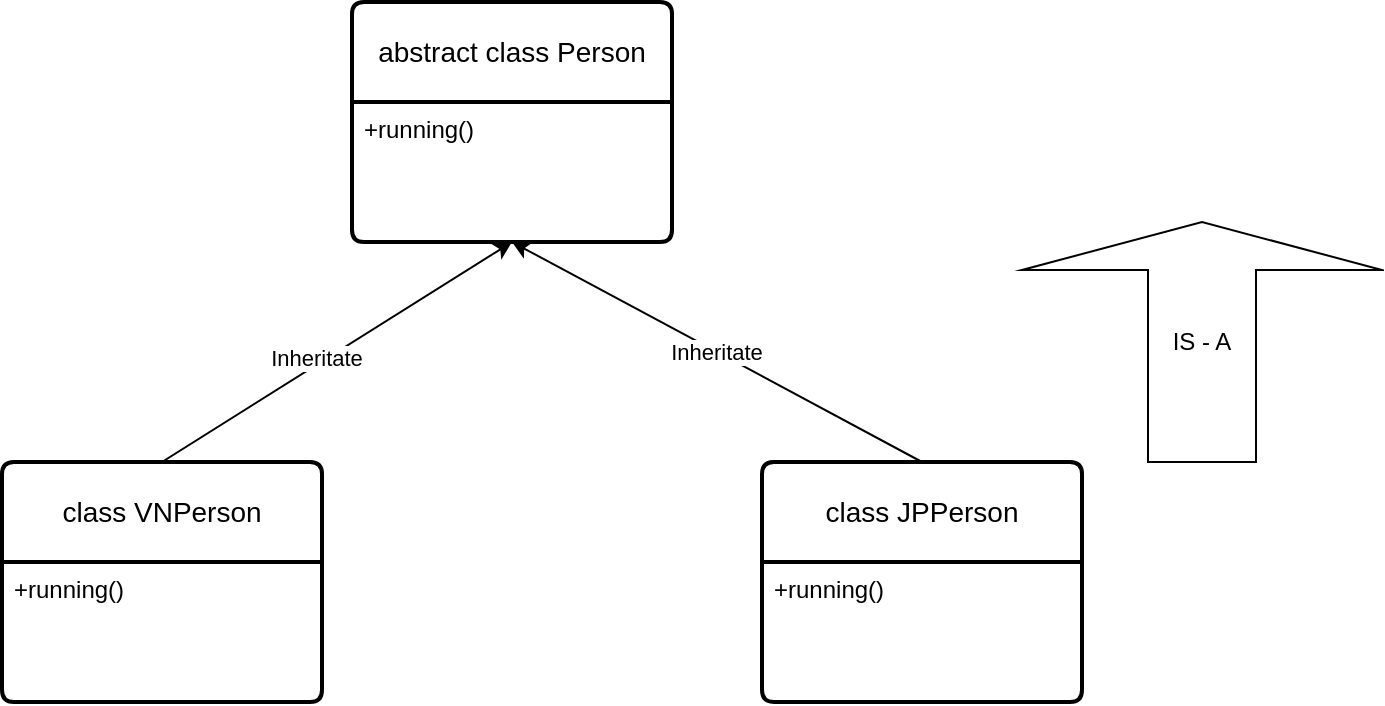 <mxfile version="24.7.17" pages="3">
  <diagram name="ver1" id="rfNRgyOxZWDc_MXJ597u">
    <mxGraphModel dx="954" dy="580" grid="1" gridSize="10" guides="1" tooltips="1" connect="1" arrows="1" fold="1" page="1" pageScale="1" pageWidth="850" pageHeight="1100" math="0" shadow="0">
      <root>
        <mxCell id="0" />
        <mxCell id="1" parent="0" />
        <mxCell id="Fdz8h830CbI0Klw9Zgjm-1" value="abstract class Person" style="swimlane;childLayout=stackLayout;horizontal=1;startSize=50;horizontalStack=0;rounded=1;fontSize=14;fontStyle=0;strokeWidth=2;resizeParent=0;resizeLast=1;shadow=0;dashed=0;align=center;arcSize=4;whiteSpace=wrap;html=1;" vertex="1" parent="1">
          <mxGeometry x="265" y="50" width="160" height="120" as="geometry" />
        </mxCell>
        <mxCell id="Fdz8h830CbI0Klw9Zgjm-2" value="+running()" style="align=left;strokeColor=none;fillColor=none;spacingLeft=4;fontSize=12;verticalAlign=top;resizable=0;rotatable=0;part=1;html=1;" vertex="1" parent="Fdz8h830CbI0Klw9Zgjm-1">
          <mxGeometry y="50" width="160" height="70" as="geometry" />
        </mxCell>
        <mxCell id="Fdz8h830CbI0Klw9Zgjm-7" style="rounded=0;orthogonalLoop=1;jettySize=auto;html=1;entryX=0.5;entryY=1;entryDx=0;entryDy=0;exitX=0.5;exitY=0;exitDx=0;exitDy=0;" edge="1" parent="1" source="Fdz8h830CbI0Klw9Zgjm-4" target="Fdz8h830CbI0Klw9Zgjm-1">
          <mxGeometry relative="1" as="geometry" />
        </mxCell>
        <mxCell id="mWmcFl_lNTp2w4nrfk6f-1" value="Inheritate" style="edgeLabel;html=1;align=center;verticalAlign=middle;resizable=0;points=[];" vertex="1" connectable="0" parent="Fdz8h830CbI0Klw9Zgjm-7">
          <mxGeometry x="-0.102" y="3" relative="1" as="geometry">
            <mxPoint as="offset" />
          </mxGeometry>
        </mxCell>
        <mxCell id="Fdz8h830CbI0Klw9Zgjm-4" value="class VNPerson" style="swimlane;childLayout=stackLayout;horizontal=1;startSize=50;horizontalStack=0;rounded=1;fontSize=14;fontStyle=0;strokeWidth=2;resizeParent=0;resizeLast=1;shadow=0;dashed=0;align=center;arcSize=4;whiteSpace=wrap;html=1;" vertex="1" parent="1">
          <mxGeometry x="90" y="280" width="160" height="120" as="geometry" />
        </mxCell>
        <mxCell id="Fdz8h830CbI0Klw9Zgjm-5" value="+running()" style="align=left;strokeColor=none;fillColor=none;spacingLeft=4;fontSize=12;verticalAlign=top;resizable=0;rotatable=0;part=1;html=1;" vertex="1" parent="Fdz8h830CbI0Klw9Zgjm-4">
          <mxGeometry y="50" width="160" height="70" as="geometry" />
        </mxCell>
        <mxCell id="Fdz8h830CbI0Klw9Zgjm-11" value="Inheritate" style="rounded=0;orthogonalLoop=1;jettySize=auto;html=1;entryX=0.5;entryY=1;entryDx=0;entryDy=0;exitX=0.5;exitY=0;exitDx=0;exitDy=0;" edge="1" parent="1" source="Fdz8h830CbI0Klw9Zgjm-8" target="Fdz8h830CbI0Klw9Zgjm-2">
          <mxGeometry relative="1" as="geometry" />
        </mxCell>
        <mxCell id="Fdz8h830CbI0Klw9Zgjm-8" value="class JPPerson" style="swimlane;childLayout=stackLayout;horizontal=1;startSize=50;horizontalStack=0;rounded=1;fontSize=14;fontStyle=0;strokeWidth=2;resizeParent=0;resizeLast=1;shadow=0;dashed=0;align=center;arcSize=4;whiteSpace=wrap;html=1;" vertex="1" parent="1">
          <mxGeometry x="470" y="280" width="160" height="120" as="geometry" />
        </mxCell>
        <mxCell id="Fdz8h830CbI0Klw9Zgjm-9" value="+running()" style="align=left;strokeColor=none;fillColor=none;spacingLeft=4;fontSize=12;verticalAlign=top;resizable=0;rotatable=0;part=1;html=1;" vertex="1" parent="Fdz8h830CbI0Klw9Zgjm-8">
          <mxGeometry y="50" width="160" height="70" as="geometry" />
        </mxCell>
        <mxCell id="2p_Z7UBVY9nF_VStkHnC-2" value="IS - A" style="shape=singleArrow;direction=north;whiteSpace=wrap;html=1;" vertex="1" parent="1">
          <mxGeometry x="600" y="160" width="180" height="120" as="geometry" />
        </mxCell>
      </root>
    </mxGraphModel>
  </diagram>
  <diagram name="ver2" id="WWT5BXj1TvUeZ_SKeOcX">
    <mxGraphModel dx="954" dy="580" grid="1" gridSize="10" guides="1" tooltips="1" connect="1" arrows="1" fold="1" page="1" pageScale="1" pageWidth="850" pageHeight="1100" math="0" shadow="0">
      <root>
        <mxCell id="DypkuRHMX9sZJiUdOJiR-0" />
        <mxCell id="DypkuRHMX9sZJiUdOJiR-1" parent="DypkuRHMX9sZJiUdOJiR-0" />
        <mxCell id="DypkuRHMX9sZJiUdOJiR-2" value="abstract class Person" style="swimlane;childLayout=stackLayout;horizontal=1;startSize=50;horizontalStack=0;rounded=1;fontSize=14;fontStyle=0;strokeWidth=2;resizeParent=0;resizeLast=1;shadow=0;dashed=0;align=center;arcSize=4;whiteSpace=wrap;html=1;" vertex="1" parent="DypkuRHMX9sZJiUdOJiR-1">
          <mxGeometry x="265" y="50" width="160" height="120" as="geometry" />
        </mxCell>
        <mxCell id="DypkuRHMX9sZJiUdOJiR-3" value="+running()&lt;div&gt;---------------------------------&lt;/div&gt;&lt;div&gt;+ runningInRain()&lt;/div&gt;&lt;div&gt;+ runningInSun()&lt;/div&gt;&lt;div&gt;&lt;br&gt;&lt;/div&gt;" style="align=left;strokeColor=none;fillColor=none;spacingLeft=4;fontSize=12;verticalAlign=top;resizable=0;rotatable=0;part=1;html=1;" vertex="1" parent="DypkuRHMX9sZJiUdOJiR-2">
          <mxGeometry y="50" width="160" height="70" as="geometry" />
        </mxCell>
        <mxCell id="Jvm-vFvJ8XAMH10K2Ubo-0" value="" style="line;strokeWidth=1;rotatable=0;dashed=0;labelPosition=right;align=left;verticalAlign=middle;spacingTop=0;spacingLeft=6;points=[];portConstraint=eastwest;" vertex="1" parent="DypkuRHMX9sZJiUdOJiR-2">
          <mxGeometry y="120" width="160" as="geometry" />
        </mxCell>
        <mxCell id="DypkuRHMX9sZJiUdOJiR-4" style="rounded=0;orthogonalLoop=1;jettySize=auto;html=1;entryX=0.5;entryY=1;entryDx=0;entryDy=0;exitX=0.5;exitY=0;exitDx=0;exitDy=0;" edge="1" parent="DypkuRHMX9sZJiUdOJiR-1" source="DypkuRHMX9sZJiUdOJiR-5" target="DypkuRHMX9sZJiUdOJiR-2">
          <mxGeometry relative="1" as="geometry" />
        </mxCell>
        <mxCell id="Jvm-vFvJ8XAMH10K2Ubo-4" value="Inheritate" style="edgeLabel;html=1;align=center;verticalAlign=middle;resizable=0;points=[];" vertex="1" connectable="0" parent="DypkuRHMX9sZJiUdOJiR-4">
          <mxGeometry x="0.007" y="-2" relative="1" as="geometry">
            <mxPoint as="offset" />
          </mxGeometry>
        </mxCell>
        <mxCell id="DypkuRHMX9sZJiUdOJiR-5" value="class VNPerson" style="swimlane;childLayout=stackLayout;horizontal=1;startSize=50;horizontalStack=0;rounded=1;fontSize=14;fontStyle=0;strokeWidth=2;resizeParent=0;resizeLast=1;shadow=0;dashed=0;align=center;arcSize=4;whiteSpace=wrap;html=1;" vertex="1" parent="DypkuRHMX9sZJiUdOJiR-1">
          <mxGeometry x="90" y="280" width="160" height="120" as="geometry" />
        </mxCell>
        <mxCell id="DypkuRHMX9sZJiUdOJiR-6" value="+running()&lt;div&gt;---------------------------------&lt;/div&gt;&lt;div&gt;+ runningInRain()&lt;/div&gt;&lt;div&gt;+ runningInSun()&lt;/div&gt;&lt;div&gt;&lt;br&gt;&lt;/div&gt;" style="align=left;strokeColor=none;fillColor=none;spacingLeft=4;fontSize=12;verticalAlign=top;resizable=0;rotatable=0;part=1;html=1;" vertex="1" parent="DypkuRHMX9sZJiUdOJiR-5">
          <mxGeometry y="50" width="160" height="70" as="geometry" />
        </mxCell>
        <mxCell id="DypkuRHMX9sZJiUdOJiR-7" value="Inheritate" style="rounded=0;orthogonalLoop=1;jettySize=auto;html=1;entryX=0.5;entryY=1;entryDx=0;entryDy=0;exitX=0.5;exitY=0;exitDx=0;exitDy=0;" edge="1" parent="DypkuRHMX9sZJiUdOJiR-1" source="DypkuRHMX9sZJiUdOJiR-8" target="DypkuRHMX9sZJiUdOJiR-3">
          <mxGeometry relative="1" as="geometry" />
        </mxCell>
        <mxCell id="DypkuRHMX9sZJiUdOJiR-8" value="class JPPerson" style="swimlane;childLayout=stackLayout;horizontal=1;startSize=50;horizontalStack=0;rounded=1;fontSize=14;fontStyle=0;strokeWidth=2;resizeParent=0;resizeLast=1;shadow=0;dashed=0;align=center;arcSize=4;whiteSpace=wrap;html=1;" vertex="1" parent="DypkuRHMX9sZJiUdOJiR-1">
          <mxGeometry x="470" y="280" width="160" height="120" as="geometry" />
        </mxCell>
        <mxCell id="DypkuRHMX9sZJiUdOJiR-9" value="+running()&lt;div&gt;---------------------------------&lt;/div&gt;&lt;div&gt;+ runningInRain()&lt;/div&gt;&lt;div&gt;+ runningInSun()&lt;/div&gt;&lt;div&gt;&lt;br&gt;&lt;/div&gt;" style="align=left;strokeColor=none;fillColor=none;spacingLeft=4;fontSize=12;verticalAlign=top;resizable=0;rotatable=0;part=1;html=1;" vertex="1" parent="DypkuRHMX9sZJiUdOJiR-8">
          <mxGeometry y="50" width="160" height="70" as="geometry" />
        </mxCell>
        <mxCell id="9CmfUmzQnI1BstJPWoIC-0" value="IS - A" style="shape=singleArrow;direction=north;whiteSpace=wrap;html=1;" vertex="1" parent="DypkuRHMX9sZJiUdOJiR-1">
          <mxGeometry x="600" y="160" width="180" height="120" as="geometry" />
        </mxCell>
      </root>
    </mxGraphModel>
  </diagram>
  <diagram id="C1_0k9ipY5CwxXL6-Wvm" name="composition">
    <mxGraphModel dx="1395" dy="331" grid="1" gridSize="10" guides="1" tooltips="1" connect="1" arrows="1" fold="1" page="1" pageScale="1" pageWidth="850" pageHeight="1100" math="0" shadow="0">
      <root>
        <mxCell id="0" />
        <mxCell id="1" parent="0" />
        <mxCell id="Tj6n5wmRMismiPix7ikG-1" value="class CNPerson" style="swimlane;childLayout=stackLayout;horizontal=1;startSize=50;horizontalStack=0;rounded=1;fontSize=14;fontStyle=0;strokeWidth=2;resizeParent=0;resizeLast=1;shadow=0;dashed=0;align=center;arcSize=4;whiteSpace=wrap;html=1;" vertex="1" parent="1">
          <mxGeometry x="510" y="280" width="200" height="150" as="geometry" />
        </mxCell>
        <mxCell id="Tj6n5wmRMismiPix7ikG-2" value="&lt;div&gt;- RunBehavior runBehavior;&lt;/div&gt;&lt;div&gt;&lt;br&gt;&lt;/div&gt;+running() {&lt;div&gt;&lt;span style=&quot;white-space: pre;&quot;&gt;&#x9;&lt;/span&gt;runBehavior.run();&lt;br&gt;&lt;/div&gt;&lt;div&gt;}&lt;/div&gt;" style="align=left;strokeColor=none;fillColor=none;spacingLeft=4;fontSize=12;verticalAlign=top;resizable=0;rotatable=0;part=1;html=1;" vertex="1" parent="Tj6n5wmRMismiPix7ikG-1">
          <mxGeometry y="50" width="200" height="100" as="geometry" />
        </mxCell>
        <mxCell id="Tj6n5wmRMismiPix7ikG-3" value="interface RunBehavior" style="swimlane;childLayout=stackLayout;horizontal=1;startSize=50;horizontalStack=0;rounded=1;fontSize=14;fontStyle=0;strokeWidth=2;resizeParent=0;resizeLast=1;shadow=0;dashed=0;align=center;arcSize=4;whiteSpace=wrap;html=1;" vertex="1" parent="1">
          <mxGeometry x="140" y="295" width="200" height="120" as="geometry" />
        </mxCell>
        <mxCell id="Tj6n5wmRMismiPix7ikG-4" value="&lt;div&gt;&lt;span style=&quot;background-color: initial;&quot;&gt;+run()&lt;/span&gt;&lt;br&gt;&lt;/div&gt;" style="align=left;strokeColor=none;fillColor=none;spacingLeft=4;fontSize=12;verticalAlign=top;resizable=0;rotatable=0;part=1;html=1;" vertex="1" parent="Tj6n5wmRMismiPix7ikG-3">
          <mxGeometry y="50" width="200" height="70" as="geometry" />
        </mxCell>
        <mxCell id="Tj6n5wmRMismiPix7ikG-7" value="" style="rounded=0;orthogonalLoop=1;jettySize=auto;html=1;" edge="1" parent="1" source="Tj6n5wmRMismiPix7ikG-5" target="Tj6n5wmRMismiPix7ikG-4">
          <mxGeometry relative="1" as="geometry" />
        </mxCell>
        <mxCell id="Tj6n5wmRMismiPix7ikG-8" value="implements" style="edgeLabel;html=1;align=center;verticalAlign=middle;resizable=0;points=[];" vertex="1" connectable="0" parent="Tj6n5wmRMismiPix7ikG-7">
          <mxGeometry x="-0.229" y="1" relative="1" as="geometry">
            <mxPoint as="offset" />
          </mxGeometry>
        </mxCell>
        <mxCell id="Tj6n5wmRMismiPix7ikG-5" value="class RunInRain" style="swimlane;childLayout=stackLayout;horizontal=1;startSize=50;horizontalStack=0;rounded=1;fontSize=14;fontStyle=0;strokeWidth=2;resizeParent=0;resizeLast=1;shadow=0;dashed=0;align=center;arcSize=4;whiteSpace=wrap;html=1;" vertex="1" parent="1">
          <mxGeometry x="410" y="550" width="200" height="120" as="geometry" />
        </mxCell>
        <mxCell id="Tj6n5wmRMismiPix7ikG-6" value="&lt;div&gt;&lt;span style=&quot;background-color: initial;&quot;&gt;+run() { do something }&lt;/span&gt;&lt;br&gt;&lt;/div&gt;" style="align=left;strokeColor=none;fillColor=none;spacingLeft=4;fontSize=12;verticalAlign=top;resizable=0;rotatable=0;part=1;html=1;" vertex="1" parent="Tj6n5wmRMismiPix7ikG-5">
          <mxGeometry y="50" width="200" height="70" as="geometry" />
        </mxCell>
        <mxCell id="Tj6n5wmRMismiPix7ikG-10" value="" style="verticalLabelPosition=bottom;verticalAlign=top;html=1;strokeWidth=2;shape=mxgraph.arrows2.arrow;dy=0.6;dx=40;notch=0;" vertex="1" parent="1">
          <mxGeometry x="350" y="315" width="150" height="55" as="geometry" />
        </mxCell>
        <mxCell id="Tj6n5wmRMismiPix7ikG-12" value="class RunInSun" style="swimlane;childLayout=stackLayout;horizontal=1;startSize=50;horizontalStack=0;rounded=1;fontSize=14;fontStyle=0;strokeWidth=2;resizeParent=0;resizeLast=1;shadow=0;dashed=0;align=center;arcSize=4;whiteSpace=wrap;html=1;" vertex="1" parent="1">
          <mxGeometry x="160" y="550" width="200" height="120" as="geometry" />
        </mxCell>
        <mxCell id="Tj6n5wmRMismiPix7ikG-13" value="&lt;div&gt;&lt;span style=&quot;background-color: initial;&quot;&gt;+run() { do something }&lt;/span&gt;&lt;br&gt;&lt;/div&gt;" style="align=left;strokeColor=none;fillColor=none;spacingLeft=4;fontSize=12;verticalAlign=top;resizable=0;rotatable=0;part=1;html=1;" vertex="1" parent="Tj6n5wmRMismiPix7ikG-12">
          <mxGeometry y="50" width="200" height="70" as="geometry" />
        </mxCell>
        <mxCell id="Tj6n5wmRMismiPix7ikG-14" style="edgeStyle=orthogonalEdgeStyle;rounded=0;orthogonalLoop=1;jettySize=auto;html=1;entryX=0.596;entryY=1.008;entryDx=0;entryDy=0;entryPerimeter=0;" edge="1" parent="1" source="Tj6n5wmRMismiPix7ikG-12" target="Tj6n5wmRMismiPix7ikG-4">
          <mxGeometry relative="1" as="geometry" />
        </mxCell>
        <mxCell id="Tj6n5wmRMismiPix7ikG-18" value="implements" style="edgeLabel;html=1;align=center;verticalAlign=middle;resizable=0;points=[];" vertex="1" connectable="0" parent="Tj6n5wmRMismiPix7ikG-14">
          <mxGeometry x="-0.191" y="1" relative="1" as="geometry">
            <mxPoint as="offset" />
          </mxGeometry>
        </mxCell>
        <mxCell id="Tj6n5wmRMismiPix7ikG-17" style="rounded=0;orthogonalLoop=1;jettySize=auto;html=1;entryX=0.5;entryY=1;entryDx=0;entryDy=0;" edge="1" parent="1" source="Tj6n5wmRMismiPix7ikG-15" target="Tj6n5wmRMismiPix7ikG-4">
          <mxGeometry relative="1" as="geometry" />
        </mxCell>
        <mxCell id="Tj6n5wmRMismiPix7ikG-19" value="implements" style="edgeLabel;html=1;align=center;verticalAlign=middle;resizable=0;points=[];" vertex="1" connectable="0" parent="Tj6n5wmRMismiPix7ikG-17">
          <mxGeometry x="-0.044" y="1" relative="1" as="geometry">
            <mxPoint as="offset" />
          </mxGeometry>
        </mxCell>
        <mxCell id="Tj6n5wmRMismiPix7ikG-15" value="class RunInWind" style="swimlane;childLayout=stackLayout;horizontal=1;startSize=50;horizontalStack=0;rounded=1;fontSize=14;fontStyle=0;strokeWidth=2;resizeParent=0;resizeLast=1;shadow=0;dashed=0;align=center;arcSize=4;whiteSpace=wrap;html=1;" vertex="1" parent="1">
          <mxGeometry x="-80" y="550" width="200" height="120" as="geometry" />
        </mxCell>
        <mxCell id="Tj6n5wmRMismiPix7ikG-16" value="&lt;div&gt;&lt;span style=&quot;background-color: initial;&quot;&gt;+run() { do something }&lt;/span&gt;&lt;br&gt;&lt;/div&gt;" style="align=left;strokeColor=none;fillColor=none;spacingLeft=4;fontSize=12;verticalAlign=top;resizable=0;rotatable=0;part=1;html=1;" vertex="1" parent="Tj6n5wmRMismiPix7ikG-15">
          <mxGeometry y="50" width="200" height="70" as="geometry" />
        </mxCell>
        <mxCell id="Tj6n5wmRMismiPix7ikG-20" value="HAS - A" style="text;html=1;align=center;verticalAlign=middle;whiteSpace=wrap;rounded=0;" vertex="1" parent="1">
          <mxGeometry x="380" y="328" width="60" height="30" as="geometry" />
        </mxCell>
      </root>
    </mxGraphModel>
  </diagram>
</mxfile>
